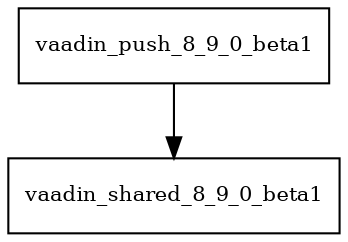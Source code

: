 digraph vaadin_push_8_9_0_beta1_dependencies {
  node [shape = box, fontsize=10.0];
  vaadin_push_8_9_0_beta1 -> vaadin_shared_8_9_0_beta1;
}
